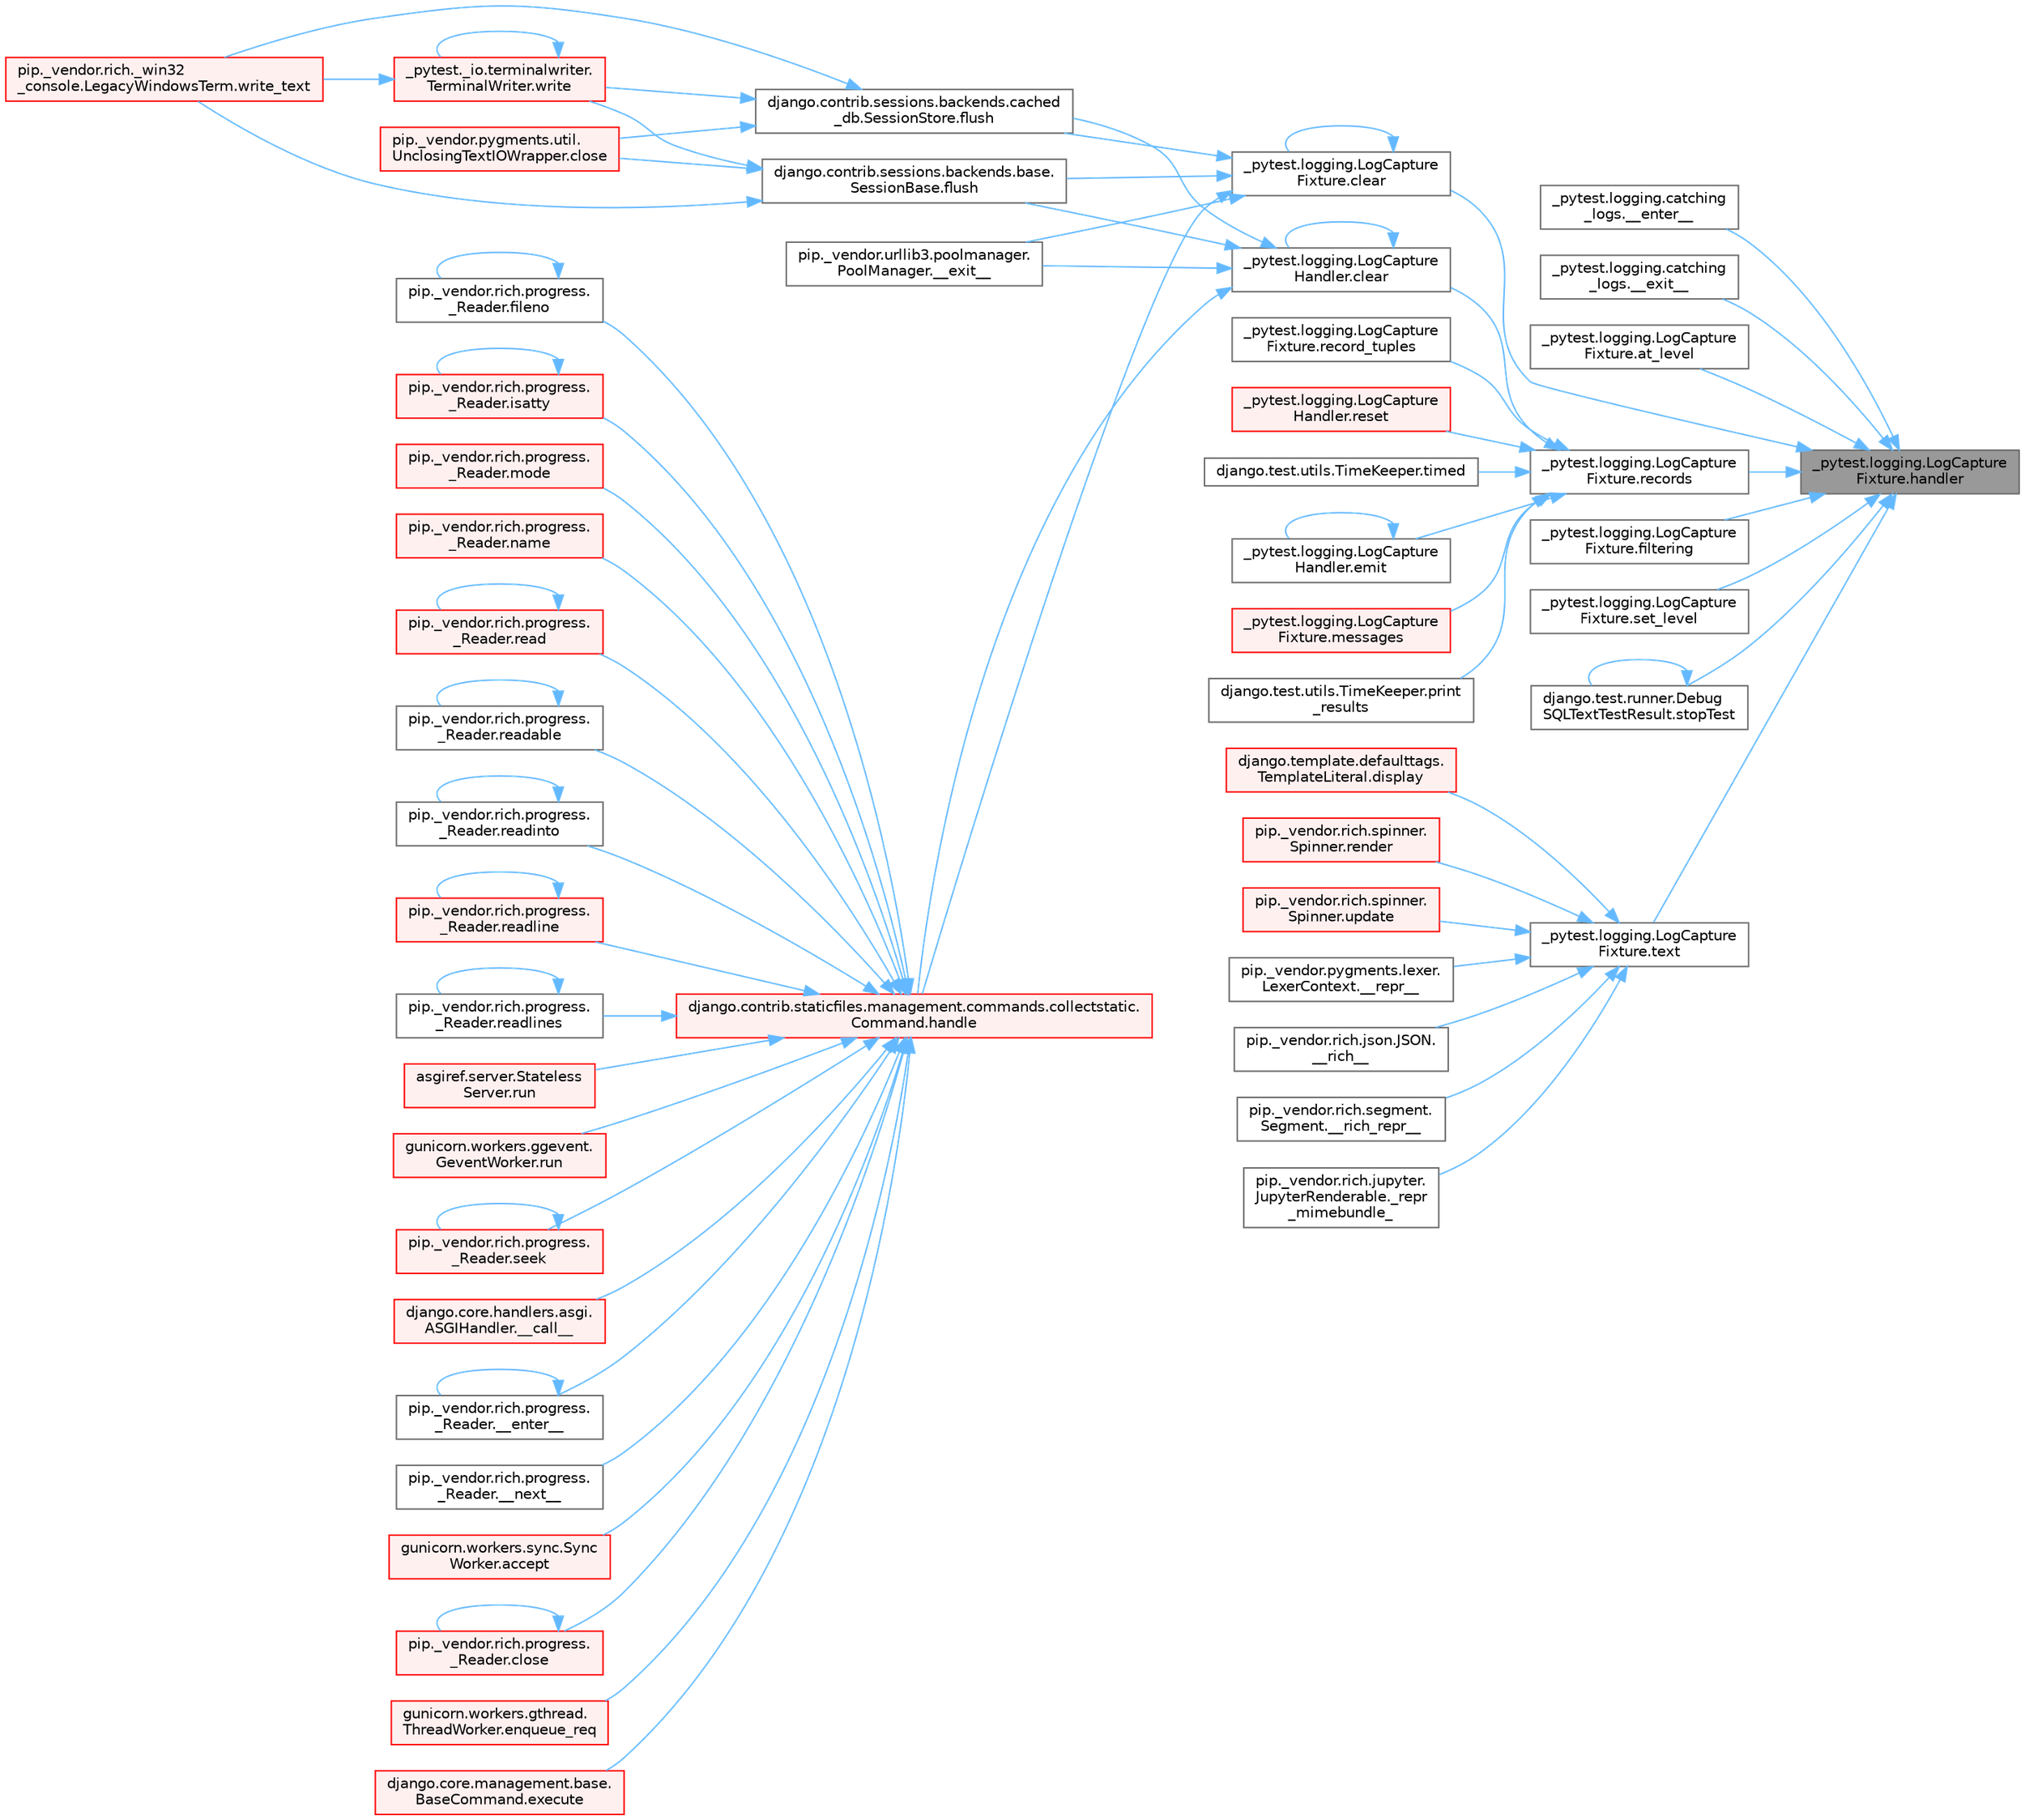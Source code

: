 digraph "_pytest.logging.LogCaptureFixture.handler"
{
 // LATEX_PDF_SIZE
  bgcolor="transparent";
  edge [fontname=Helvetica,fontsize=10,labelfontname=Helvetica,labelfontsize=10];
  node [fontname=Helvetica,fontsize=10,shape=box,height=0.2,width=0.4];
  rankdir="RL";
  Node1 [id="Node000001",label="_pytest.logging.LogCapture\lFixture.handler",height=0.2,width=0.4,color="gray40", fillcolor="grey60", style="filled", fontcolor="black",tooltip=" "];
  Node1 -> Node2 [id="edge1_Node000001_Node000002",dir="back",color="steelblue1",style="solid",tooltip=" "];
  Node2 [id="Node000002",label="_pytest.logging.catching\l_logs.__enter__",height=0.2,width=0.4,color="grey40", fillcolor="white", style="filled",URL="$class__pytest_1_1logging_1_1catching__logs.html#a3d5c0d6ad088fd8f0dc78a46eb5144a2",tooltip=" "];
  Node1 -> Node3 [id="edge2_Node000001_Node000003",dir="back",color="steelblue1",style="solid",tooltip=" "];
  Node3 [id="Node000003",label="_pytest.logging.catching\l_logs.__exit__",height=0.2,width=0.4,color="grey40", fillcolor="white", style="filled",URL="$class__pytest_1_1logging_1_1catching__logs.html#a5c91ea05928ed3108a3d0abd9478c096",tooltip=" "];
  Node1 -> Node4 [id="edge3_Node000001_Node000004",dir="back",color="steelblue1",style="solid",tooltip=" "];
  Node4 [id="Node000004",label="_pytest.logging.LogCapture\lFixture.at_level",height=0.2,width=0.4,color="grey40", fillcolor="white", style="filled",URL="$class__pytest_1_1logging_1_1_log_capture_fixture.html#aae3da7e6f90249b028da1eda3bc62d23",tooltip=" "];
  Node1 -> Node5 [id="edge4_Node000001_Node000005",dir="back",color="steelblue1",style="solid",tooltip=" "];
  Node5 [id="Node000005",label="_pytest.logging.LogCapture\lFixture.clear",height=0.2,width=0.4,color="grey40", fillcolor="white", style="filled",URL="$class__pytest_1_1logging_1_1_log_capture_fixture.html#ae1d5f85c897b637582ba1fc528c957b2",tooltip=" "];
  Node5 -> Node6 [id="edge5_Node000005_Node000006",dir="back",color="steelblue1",style="solid",tooltip=" "];
  Node6 [id="Node000006",label="pip._vendor.urllib3.poolmanager.\lPoolManager.__exit__",height=0.2,width=0.4,color="grey40", fillcolor="white", style="filled",URL="$classpip_1_1__vendor_1_1urllib3_1_1poolmanager_1_1_pool_manager.html#a75163405928e50c780bcbf8921907136",tooltip=" "];
  Node5 -> Node5 [id="edge6_Node000005_Node000005",dir="back",color="steelblue1",style="solid",tooltip=" "];
  Node5 -> Node7 [id="edge7_Node000005_Node000007",dir="back",color="steelblue1",style="solid",tooltip=" "];
  Node7 [id="Node000007",label="django.contrib.sessions.backends.base.\lSessionBase.flush",height=0.2,width=0.4,color="grey40", fillcolor="white", style="filled",URL="$classdjango_1_1contrib_1_1sessions_1_1backends_1_1base_1_1_session_base.html#a915ab38003d5f0be1ce9f849583910bb",tooltip=" "];
  Node7 -> Node8 [id="edge8_Node000007_Node000008",dir="back",color="steelblue1",style="solid",tooltip=" "];
  Node8 [id="Node000008",label="pip._vendor.pygments.util.\lUnclosingTextIOWrapper.close",height=0.2,width=0.4,color="red", fillcolor="#FFF0F0", style="filled",URL="$classpip_1_1__vendor_1_1pygments_1_1util_1_1_unclosing_text_i_o_wrapper.html#a8b7334932e365946b03244a148e50846",tooltip=" "];
  Node7 -> Node171 [id="edge9_Node000007_Node000171",dir="back",color="steelblue1",style="solid",tooltip=" "];
  Node171 [id="Node000171",label="_pytest._io.terminalwriter.\lTerminalWriter.write",height=0.2,width=0.4,color="red", fillcolor="#FFF0F0", style="filled",URL="$class__pytest_1_1__io_1_1terminalwriter_1_1_terminal_writer.html#ab011b237aec5bafbe3761ee6eceaa5b1",tooltip=" "];
  Node171 -> Node171 [id="edge10_Node000171_Node000171",dir="back",color="steelblue1",style="solid",tooltip=" "];
  Node171 -> Node663 [id="edge11_Node000171_Node000663",dir="back",color="steelblue1",style="solid",tooltip=" "];
  Node663 [id="Node000663",label="pip._vendor.rich._win32\l_console.LegacyWindowsTerm.write_text",height=0.2,width=0.4,color="red", fillcolor="#FFF0F0", style="filled",URL="$classpip_1_1__vendor_1_1rich_1_1__win32__console_1_1_legacy_windows_term.html#a285165149598e15cac2caf4d03385612",tooltip=" "];
  Node7 -> Node663 [id="edge12_Node000007_Node000663",dir="back",color="steelblue1",style="solid",tooltip=" "];
  Node5 -> Node170 [id="edge13_Node000005_Node000170",dir="back",color="steelblue1",style="solid",tooltip=" "];
  Node170 [id="Node000170",label="django.contrib.sessions.backends.cached\l_db.SessionStore.flush",height=0.2,width=0.4,color="grey40", fillcolor="white", style="filled",URL="$classdjango_1_1contrib_1_1sessions_1_1backends_1_1cached__db_1_1_session_store.html#a6df5f77231b222833b8d76f1a4b0c57d",tooltip=" "];
  Node170 -> Node8 [id="edge14_Node000170_Node000008",dir="back",color="steelblue1",style="solid",tooltip=" "];
  Node170 -> Node171 [id="edge15_Node000170_Node000171",dir="back",color="steelblue1",style="solid",tooltip=" "];
  Node170 -> Node663 [id="edge16_Node000170_Node000663",dir="back",color="steelblue1",style="solid",tooltip=" "];
  Node5 -> Node156 [id="edge17_Node000005_Node000156",dir="back",color="steelblue1",style="solid",tooltip=" "];
  Node156 [id="Node000156",label="django.contrib.staticfiles.management.commands.collectstatic.\lCommand.handle",height=0.2,width=0.4,color="red", fillcolor="#FFF0F0", style="filled",URL="$classdjango_1_1contrib_1_1staticfiles_1_1management_1_1commands_1_1collectstatic_1_1_command.html#a77042fe151f5e5c26990bdd187c9f21e",tooltip=" "];
  Node156 -> Node157 [id="edge18_Node000156_Node000157",dir="back",color="steelblue1",style="solid",tooltip=" "];
  Node157 [id="Node000157",label="django.core.handlers.asgi.\lASGIHandler.__call__",height=0.2,width=0.4,color="red", fillcolor="#FFF0F0", style="filled",URL="$classdjango_1_1core_1_1handlers_1_1asgi_1_1_a_s_g_i_handler.html#a22b4781bb9089ff078a3e64dd2f48dce",tooltip=" "];
  Node156 -> Node158 [id="edge19_Node000156_Node000158",dir="back",color="steelblue1",style="solid",tooltip=" "];
  Node158 [id="Node000158",label="pip._vendor.rich.progress.\l_Reader.__enter__",height=0.2,width=0.4,color="grey40", fillcolor="white", style="filled",URL="$classpip_1_1__vendor_1_1rich_1_1progress_1_1___reader.html#a9c3bb756d7d5d66aa484c6d25fef6d8a",tooltip=" "];
  Node158 -> Node158 [id="edge20_Node000158_Node000158",dir="back",color="steelblue1",style="solid",tooltip=" "];
  Node156 -> Node159 [id="edge21_Node000156_Node000159",dir="back",color="steelblue1",style="solid",tooltip=" "];
  Node159 [id="Node000159",label="pip._vendor.rich.progress.\l_Reader.__next__",height=0.2,width=0.4,color="grey40", fillcolor="white", style="filled",URL="$classpip_1_1__vendor_1_1rich_1_1progress_1_1___reader.html#a9434dfa9ada5623d6fb72996bf354ffe",tooltip=" "];
  Node156 -> Node160 [id="edge22_Node000156_Node000160",dir="back",color="steelblue1",style="solid",tooltip=" "];
  Node160 [id="Node000160",label="gunicorn.workers.sync.Sync\lWorker.accept",height=0.2,width=0.4,color="red", fillcolor="#FFF0F0", style="filled",URL="$classgunicorn_1_1workers_1_1sync_1_1_sync_worker.html#a9b2f1e8d68bbd5233578ace2685952b3",tooltip=" "];
  Node156 -> Node163 [id="edge23_Node000156_Node000163",dir="back",color="steelblue1",style="solid",tooltip=" "];
  Node163 [id="Node000163",label="pip._vendor.rich.progress.\l_Reader.close",height=0.2,width=0.4,color="red", fillcolor="#FFF0F0", style="filled",URL="$classpip_1_1__vendor_1_1rich_1_1progress_1_1___reader.html#a6c0b1964d885972a97a12a9ac01d23e8",tooltip=" "];
  Node163 -> Node163 [id="edge24_Node000163_Node000163",dir="back",color="steelblue1",style="solid",tooltip=" "];
  Node156 -> Node929 [id="edge25_Node000156_Node000929",dir="back",color="steelblue1",style="solid",tooltip=" "];
  Node929 [id="Node000929",label="gunicorn.workers.gthread.\lThreadWorker.enqueue_req",height=0.2,width=0.4,color="red", fillcolor="#FFF0F0", style="filled",URL="$classgunicorn_1_1workers_1_1gthread_1_1_thread_worker.html#a8d2981740d79747639e152d9e9632964",tooltip=" "];
  Node156 -> Node926 [id="edge26_Node000156_Node000926",dir="back",color="steelblue1",style="solid",tooltip=" "];
  Node926 [id="Node000926",label="django.core.management.base.\lBaseCommand.execute",height=0.2,width=0.4,color="red", fillcolor="#FFF0F0", style="filled",URL="$classdjango_1_1core_1_1management_1_1base_1_1_base_command.html#a5621c1fb51be6a2deff6777d90c25ee0",tooltip=" "];
  Node156 -> Node932 [id="edge27_Node000156_Node000932",dir="back",color="steelblue1",style="solid",tooltip=" "];
  Node932 [id="Node000932",label="pip._vendor.rich.progress.\l_Reader.fileno",height=0.2,width=0.4,color="grey40", fillcolor="white", style="filled",URL="$classpip_1_1__vendor_1_1rich_1_1progress_1_1___reader.html#a5fae85546bcfb15e2144c108bb31b59c",tooltip=" "];
  Node932 -> Node932 [id="edge28_Node000932_Node000932",dir="back",color="steelblue1",style="solid",tooltip=" "];
  Node156 -> Node933 [id="edge29_Node000156_Node000933",dir="back",color="steelblue1",style="solid",tooltip=" "];
  Node933 [id="Node000933",label="pip._vendor.rich.progress.\l_Reader.isatty",height=0.2,width=0.4,color="red", fillcolor="#FFF0F0", style="filled",URL="$classpip_1_1__vendor_1_1rich_1_1progress_1_1___reader.html#a25008b04de43b80685677bd476ebb238",tooltip=" "];
  Node933 -> Node933 [id="edge30_Node000933_Node000933",dir="back",color="steelblue1",style="solid",tooltip=" "];
  Node156 -> Node936 [id="edge31_Node000156_Node000936",dir="back",color="steelblue1",style="solid",tooltip=" "];
  Node936 [id="Node000936",label="pip._vendor.rich.progress.\l_Reader.mode",height=0.2,width=0.4,color="red", fillcolor="#FFF0F0", style="filled",URL="$classpip_1_1__vendor_1_1rich_1_1progress_1_1___reader.html#a744eab5dc9ede10fd26932ecf9ccbddc",tooltip=" "];
  Node156 -> Node943 [id="edge32_Node000156_Node000943",dir="back",color="steelblue1",style="solid",tooltip=" "];
  Node943 [id="Node000943",label="pip._vendor.rich.progress.\l_Reader.name",height=0.2,width=0.4,color="red", fillcolor="#FFF0F0", style="filled",URL="$classpip_1_1__vendor_1_1rich_1_1progress_1_1___reader.html#a545f897ce86cf3e798598cb200357c13",tooltip=" "];
  Node156 -> Node1059 [id="edge33_Node000156_Node001059",dir="back",color="steelblue1",style="solid",tooltip=" "];
  Node1059 [id="Node001059",label="pip._vendor.rich.progress.\l_Reader.read",height=0.2,width=0.4,color="red", fillcolor="#FFF0F0", style="filled",URL="$classpip_1_1__vendor_1_1rich_1_1progress_1_1___reader.html#abc9a19c1ccc4057e665996a500814420",tooltip=" "];
  Node1059 -> Node1059 [id="edge34_Node001059_Node001059",dir="back",color="steelblue1",style="solid",tooltip=" "];
  Node156 -> Node1060 [id="edge35_Node000156_Node001060",dir="back",color="steelblue1",style="solid",tooltip=" "];
  Node1060 [id="Node001060",label="pip._vendor.rich.progress.\l_Reader.readable",height=0.2,width=0.4,color="grey40", fillcolor="white", style="filled",URL="$classpip_1_1__vendor_1_1rich_1_1progress_1_1___reader.html#a597c6d895bd8070977827445f65524ea",tooltip=" "];
  Node1060 -> Node1060 [id="edge36_Node001060_Node001060",dir="back",color="steelblue1",style="solid",tooltip=" "];
  Node156 -> Node1061 [id="edge37_Node000156_Node001061",dir="back",color="steelblue1",style="solid",tooltip=" "];
  Node1061 [id="Node001061",label="pip._vendor.rich.progress.\l_Reader.readinto",height=0.2,width=0.4,color="grey40", fillcolor="white", style="filled",URL="$classpip_1_1__vendor_1_1rich_1_1progress_1_1___reader.html#a10a6b416f687bc74dfd4a16e210733fd",tooltip=" "];
  Node1061 -> Node1061 [id="edge38_Node001061_Node001061",dir="back",color="steelblue1",style="solid",tooltip=" "];
  Node156 -> Node1062 [id="edge39_Node000156_Node001062",dir="back",color="steelblue1",style="solid",tooltip=" "];
  Node1062 [id="Node001062",label="pip._vendor.rich.progress.\l_Reader.readline",height=0.2,width=0.4,color="red", fillcolor="#FFF0F0", style="filled",URL="$classpip_1_1__vendor_1_1rich_1_1progress_1_1___reader.html#ae214b8896d240d33ed0d1e03b8134107",tooltip=" "];
  Node1062 -> Node1062 [id="edge40_Node001062_Node001062",dir="back",color="steelblue1",style="solid",tooltip=" "];
  Node156 -> Node1066 [id="edge41_Node000156_Node001066",dir="back",color="steelblue1",style="solid",tooltip=" "];
  Node1066 [id="Node001066",label="pip._vendor.rich.progress.\l_Reader.readlines",height=0.2,width=0.4,color="grey40", fillcolor="white", style="filled",URL="$classpip_1_1__vendor_1_1rich_1_1progress_1_1___reader.html#a36448a9abb78b99bc05fa66433015f3a",tooltip=" "];
  Node1066 -> Node1066 [id="edge42_Node001066_Node001066",dir="back",color="steelblue1",style="solid",tooltip=" "];
  Node156 -> Node1067 [id="edge43_Node000156_Node001067",dir="back",color="steelblue1",style="solid",tooltip=" "];
  Node1067 [id="Node001067",label="asgiref.server.Stateless\lServer.run",height=0.2,width=0.4,color="red", fillcolor="#FFF0F0", style="filled",URL="$classasgiref_1_1server_1_1_stateless_server.html#a60ad300a082526eea5c1b2df64c4e793",tooltip="Mainloop and handling."];
  Node156 -> Node276 [id="edge44_Node000156_Node000276",dir="back",color="steelblue1",style="solid",tooltip=" "];
  Node276 [id="Node000276",label="gunicorn.workers.ggevent.\lGeventWorker.run",height=0.2,width=0.4,color="red", fillcolor="#FFF0F0", style="filled",URL="$classgunicorn_1_1workers_1_1ggevent_1_1_gevent_worker.html#a0d8ffe6d6db44cfe8310ccf5643506ee",tooltip=" "];
  Node156 -> Node1068 [id="edge45_Node000156_Node001068",dir="back",color="steelblue1",style="solid",tooltip=" "];
  Node1068 [id="Node001068",label="pip._vendor.rich.progress.\l_Reader.seek",height=0.2,width=0.4,color="red", fillcolor="#FFF0F0", style="filled",URL="$classpip_1_1__vendor_1_1rich_1_1progress_1_1___reader.html#a8577bcef22b050ec6d7b7cb2ce1b9053",tooltip=" "];
  Node1068 -> Node1068 [id="edge46_Node001068_Node001068",dir="back",color="steelblue1",style="solid",tooltip=" "];
  Node1 -> Node3183 [id="edge47_Node000001_Node003183",dir="back",color="steelblue1",style="solid",tooltip=" "];
  Node3183 [id="Node003183",label="_pytest.logging.LogCapture\lFixture.filtering",height=0.2,width=0.4,color="grey40", fillcolor="white", style="filled",URL="$class__pytest_1_1logging_1_1_log_capture_fixture.html#a479eaab6e3bab5df8873c654a30483a0",tooltip=" "];
  Node1 -> Node3184 [id="edge48_Node000001_Node003184",dir="back",color="steelblue1",style="solid",tooltip=" "];
  Node3184 [id="Node003184",label="_pytest.logging.LogCapture\lFixture.records",height=0.2,width=0.4,color="grey40", fillcolor="white", style="filled",URL="$class__pytest_1_1logging_1_1_log_capture_fixture.html#a9018f2f133bb703fb6aea4f214af23a2",tooltip=" "];
  Node3184 -> Node169 [id="edge49_Node003184_Node000169",dir="back",color="steelblue1",style="solid",tooltip=" "];
  Node169 [id="Node000169",label="_pytest.logging.LogCapture\lHandler.clear",height=0.2,width=0.4,color="grey40", fillcolor="white", style="filled",URL="$class__pytest_1_1logging_1_1_log_capture_handler.html#ace280d99c67150fd06c5e96423ba321b",tooltip=" "];
  Node169 -> Node6 [id="edge50_Node000169_Node000006",dir="back",color="steelblue1",style="solid",tooltip=" "];
  Node169 -> Node169 [id="edge51_Node000169_Node000169",dir="back",color="steelblue1",style="solid",tooltip=" "];
  Node169 -> Node7 [id="edge52_Node000169_Node000007",dir="back",color="steelblue1",style="solid",tooltip=" "];
  Node169 -> Node170 [id="edge53_Node000169_Node000170",dir="back",color="steelblue1",style="solid",tooltip=" "];
  Node169 -> Node156 [id="edge54_Node000169_Node000156",dir="back",color="steelblue1",style="solid",tooltip=" "];
  Node3184 -> Node3185 [id="edge55_Node003184_Node003185",dir="back",color="steelblue1",style="solid",tooltip=" "];
  Node3185 [id="Node003185",label="_pytest.logging.LogCapture\lHandler.emit",height=0.2,width=0.4,color="grey40", fillcolor="white", style="filled",URL="$class__pytest_1_1logging_1_1_log_capture_handler.html#af4c78cbfe1fdd37dc0b5648e489010db",tooltip=" "];
  Node3185 -> Node3185 [id="edge56_Node003185_Node003185",dir="back",color="steelblue1",style="solid",tooltip=" "];
  Node3184 -> Node3186 [id="edge57_Node003184_Node003186",dir="back",color="steelblue1",style="solid",tooltip=" "];
  Node3186 [id="Node003186",label="_pytest.logging.LogCapture\lFixture.messages",height=0.2,width=0.4,color="red", fillcolor="#FFF0F0", style="filled",URL="$class__pytest_1_1logging_1_1_log_capture_fixture.html#a77b32772870d0d4e1a84b622b6523f02",tooltip=" "];
  Node3184 -> Node3191 [id="edge58_Node003184_Node003191",dir="back",color="steelblue1",style="solid",tooltip=" "];
  Node3191 [id="Node003191",label="django.test.utils.TimeKeeper.print\l_results",height=0.2,width=0.4,color="grey40", fillcolor="white", style="filled",URL="$classdjango_1_1test_1_1utils_1_1_time_keeper.html#a40fa289858738aa2d01ce4e93e43c7ff",tooltip=" "];
  Node3184 -> Node3192 [id="edge59_Node003184_Node003192",dir="back",color="steelblue1",style="solid",tooltip=" "];
  Node3192 [id="Node003192",label="_pytest.logging.LogCapture\lFixture.record_tuples",height=0.2,width=0.4,color="grey40", fillcolor="white", style="filled",URL="$class__pytest_1_1logging_1_1_log_capture_fixture.html#a6a607f9cc3aab092e2a8f1774393e698",tooltip=" "];
  Node3184 -> Node3193 [id="edge60_Node003184_Node003193",dir="back",color="steelblue1",style="solid",tooltip=" "];
  Node3193 [id="Node003193",label="_pytest.logging.LogCapture\lHandler.reset",height=0.2,width=0.4,color="red", fillcolor="#FFF0F0", style="filled",URL="$class__pytest_1_1logging_1_1_log_capture_handler.html#a2bdc2daed8ecf87aa20ed1c6bdf56de1",tooltip=" "];
  Node3184 -> Node3194 [id="edge61_Node003184_Node003194",dir="back",color="steelblue1",style="solid",tooltip=" "];
  Node3194 [id="Node003194",label="django.test.utils.TimeKeeper.timed",height=0.2,width=0.4,color="grey40", fillcolor="white", style="filled",URL="$classdjango_1_1test_1_1utils_1_1_time_keeper.html#a92bf4b839ca52267e2869e32336183fd",tooltip=" "];
  Node1 -> Node3195 [id="edge62_Node000001_Node003195",dir="back",color="steelblue1",style="solid",tooltip=" "];
  Node3195 [id="Node003195",label="_pytest.logging.LogCapture\lFixture.set_level",height=0.2,width=0.4,color="grey40", fillcolor="white", style="filled",URL="$class__pytest_1_1logging_1_1_log_capture_fixture.html#abf1c5ed1f977124f52a0e66b2aaa73a4",tooltip=" "];
  Node1 -> Node3196 [id="edge63_Node000001_Node003196",dir="back",color="steelblue1",style="solid",tooltip=" "];
  Node3196 [id="Node003196",label="django.test.runner.Debug\lSQLTextTestResult.stopTest",height=0.2,width=0.4,color="grey40", fillcolor="white", style="filled",URL="$classdjango_1_1test_1_1runner_1_1_debug_s_q_l_text_test_result.html#a7642759ace54ef3c6869b30f08b5482e",tooltip=" "];
  Node3196 -> Node3196 [id="edge64_Node003196_Node003196",dir="back",color="steelblue1",style="solid",tooltip=" "];
  Node1 -> Node3197 [id="edge65_Node000001_Node003197",dir="back",color="steelblue1",style="solid",tooltip=" "];
  Node3197 [id="Node003197",label="_pytest.logging.LogCapture\lFixture.text",height=0.2,width=0.4,color="grey40", fillcolor="white", style="filled",URL="$class__pytest_1_1logging_1_1_log_capture_fixture.html#a9106fa210d485cc7075ed2f616c00493",tooltip=" "];
  Node3197 -> Node3198 [id="edge66_Node003197_Node003198",dir="back",color="steelblue1",style="solid",tooltip=" "];
  Node3198 [id="Node003198",label="pip._vendor.pygments.lexer.\lLexerContext.__repr__",height=0.2,width=0.4,color="grey40", fillcolor="white", style="filled",URL="$classpip_1_1__vendor_1_1pygments_1_1lexer_1_1_lexer_context.html#ac7f96333a4908e82c6a05869a6af0bef",tooltip=" "];
  Node3197 -> Node3199 [id="edge67_Node003197_Node003199",dir="back",color="steelblue1",style="solid",tooltip=" "];
  Node3199 [id="Node003199",label="pip._vendor.rich.json.JSON.\l__rich__",height=0.2,width=0.4,color="grey40", fillcolor="white", style="filled",URL="$classpip_1_1__vendor_1_1rich_1_1json_1_1_j_s_o_n.html#a15d567e52442743450bd483bf9070fa6",tooltip=" "];
  Node3197 -> Node3200 [id="edge68_Node003197_Node003200",dir="back",color="steelblue1",style="solid",tooltip=" "];
  Node3200 [id="Node003200",label="pip._vendor.rich.segment.\lSegment.__rich_repr__",height=0.2,width=0.4,color="grey40", fillcolor="white", style="filled",URL="$classpip_1_1__vendor_1_1rich_1_1segment_1_1_segment.html#a74fd1384097a81b6f59516eaa0aa948e",tooltip=" "];
  Node3197 -> Node3201 [id="edge69_Node003197_Node003201",dir="back",color="steelblue1",style="solid",tooltip=" "];
  Node3201 [id="Node003201",label="pip._vendor.rich.jupyter.\lJupyterRenderable._repr\l_mimebundle_",height=0.2,width=0.4,color="grey40", fillcolor="white", style="filled",URL="$classpip_1_1__vendor_1_1rich_1_1jupyter_1_1_jupyter_renderable.html#acd089771761417ac30b66a2e5d5b8c76",tooltip=" "];
  Node3197 -> Node3202 [id="edge70_Node003197_Node003202",dir="back",color="steelblue1",style="solid",tooltip=" "];
  Node3202 [id="Node003202",label="django.template.defaulttags.\lTemplateLiteral.display",height=0.2,width=0.4,color="red", fillcolor="#FFF0F0", style="filled",URL="$classdjango_1_1template_1_1defaulttags_1_1_template_literal.html#a264afb99c2e0af0725d2663921000714",tooltip=" "];
  Node3197 -> Node3203 [id="edge71_Node003197_Node003203",dir="back",color="steelblue1",style="solid",tooltip=" "];
  Node3203 [id="Node003203",label="pip._vendor.rich.spinner.\lSpinner.render",height=0.2,width=0.4,color="red", fillcolor="#FFF0F0", style="filled",URL="$classpip_1_1__vendor_1_1rich_1_1spinner_1_1_spinner.html#abf8159ee5046fdfc4accdabf744eeb52",tooltip=" "];
  Node3197 -> Node3204 [id="edge72_Node003197_Node003204",dir="back",color="steelblue1",style="solid",tooltip=" "];
  Node3204 [id="Node003204",label="pip._vendor.rich.spinner.\lSpinner.update",height=0.2,width=0.4,color="red", fillcolor="#FFF0F0", style="filled",URL="$classpip_1_1__vendor_1_1rich_1_1spinner_1_1_spinner.html#a1bdff2fd55f56cc46b28b5ac3e69051d",tooltip=" "];
}
